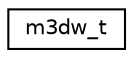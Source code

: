 digraph "Graphical Class Hierarchy"
{
 // LATEX_PDF_SIZE
  edge [fontname="Helvetica",fontsize="10",labelfontname="Helvetica",labelfontsize="10"];
  node [fontname="Helvetica",fontsize="10",shape=record];
  rankdir="LR";
  Node0 [label="m3dw_t",height=0.2,width=0.4,color="black", fillcolor="white", style="filled",URL="$structm3dw__t.html",tooltip=" "];
}
